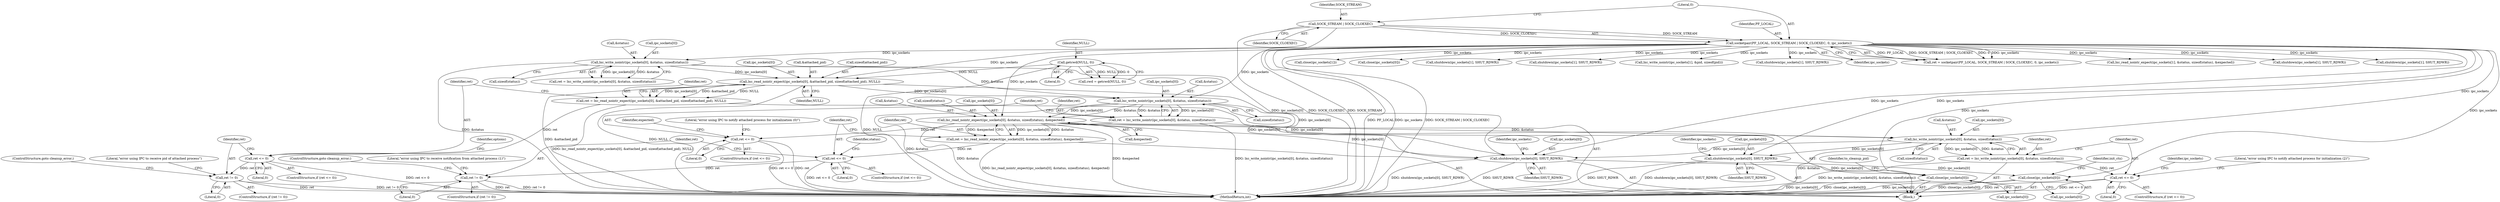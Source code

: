 digraph "0_lxc_81f466d05f2a89cb4f122ef7f593ff3f279b165c_1@API" {
"1000369" [label="(Call,lxc_read_nointr_expect(ipc_sockets[0], &attached_pid, sizeof(attached_pid), NULL))"];
"1000281" [label="(Call,socketpair(PF_LOCAL, SOCK_STREAM | SOCK_CLOEXEC, 0, ipc_sockets))"];
"1000283" [label="(Call,SOCK_STREAM | SOCK_CLOEXEC)"];
"1000351" [label="(Call,lxc_write_nointr(ipc_sockets[0], &status, sizeof(status)))"];
"1000244" [label="(Call,getcwd(NULL, 0))"];
"1000367" [label="(Call,ret = lxc_read_nointr_expect(ipc_sockets[0], &attached_pid, sizeof(attached_pid), NULL))"];
"1000379" [label="(Call,ret <= 0)"];
"1000384" [label="(Call,ret != 0)"];
"1000420" [label="(Call,lxc_write_nointr(ipc_sockets[0], &status, sizeof(status)))"];
"1000418" [label="(Call,ret = lxc_write_nointr(ipc_sockets[0], &status, sizeof(status)))"];
"1000429" [label="(Call,ret <= 0)"];
"1000441" [label="(Call,lxc_read_nointr_expect(ipc_sockets[0], &status, sizeof(status), &expected))"];
"1000439" [label="(Call,ret = lxc_read_nointr_expect(ipc_sockets[0], &status, sizeof(status), &expected))"];
"1000452" [label="(Call,ret <= 0)"];
"1000457" [label="(Call,ret != 0)"];
"1000468" [label="(Call,lxc_write_nointr(ipc_sockets[0], &status, sizeof(status)))"];
"1000466" [label="(Call,ret = lxc_write_nointr(ipc_sockets[0], &status, sizeof(status)))"];
"1000477" [label="(Call,ret <= 0)"];
"1000484" [label="(Call,shutdown(ipc_sockets[0], SHUT_RDWR))"];
"1000489" [label="(Call,close(ipc_sockets[0]))"];
"1000502" [label="(Call,shutdown(ipc_sockets[0], SHUT_RDWR))"];
"1000507" [label="(Call,close(ipc_sockets[0]))"];
"1000509" [label="(Identifier,ipc_sockets)"];
"1000242" [label="(Call,cwd = getcwd(NULL, 0))"];
"1000326" [label="(Call,close(ipc_sockets[1]))"];
"1000385" [label="(Identifier,ret)"];
"1000467" [label="(Identifier,ret)"];
"1000486" [label="(Identifier,ipc_sockets)"];
"1000445" [label="(Call,&status)"];
"1000349" [label="(Call,ret = lxc_write_nointr(ipc_sockets[0], &status, sizeof(status)))"];
"1000464" [label="(Identifier,status)"];
"1000462" [label="(ControlStructure,goto cleanup_error;)"];
"1000522" [label="(Call,close(ipc_sockets[0]))"];
"1000386" [label="(Literal,0)"];
"1000373" [label="(Call,&attached_pid)"];
"1000381" [label="(Literal,0)"];
"1000380" [label="(Identifier,ret)"];
"1000695" [label="(MethodReturn,int)"];
"1000468" [label="(Call,lxc_write_nointr(ipc_sockets[0], &status, sizeof(status)))"];
"1000479" [label="(Literal,0)"];
"1000609" [label="(Call,shutdown(ipc_sockets[1], SHUT_RDWR))"];
"1000494" [label="(Identifier,init_ctx)"];
"1000441" [label="(Call,lxc_read_nointr_expect(ipc_sockets[0], &status, sizeof(status), &expected))"];
"1000461" [label="(Literal,\"error using IPC to receive notification from attached process (1)\")"];
"1000587" [label="(Call,shutdown(ipc_sockets[1], SHUT_RDWR))"];
"1000426" [label="(Call,sizeof(status))"];
"1000454" [label="(Literal,0)"];
"1000447" [label="(Call,sizeof(status))"];
"1000669" [label="(Call,lxc_write_nointr(ipc_sockets[1], &pid, sizeof(pid)))"];
"1000431" [label="(Literal,0)"];
"1000484" [label="(Call,shutdown(ipc_sockets[0], SHUT_RDWR))"];
"1000379" [label="(Call,ret <= 0)"];
"1000352" [label="(Call,ipc_sockets[0])"];
"1000456" [label="(ControlStructure,if (ret != 0))"];
"1000685" [label="(Call,shutdown(ipc_sockets[1], SHUT_RDWR))"];
"1000512" [label="(Identifier,to_cleanup_pid)"];
"1000503" [label="(Call,ipc_sockets[0])"];
"1000287" [label="(Identifier,ipc_sockets)"];
"1000321" [label="(Block,)"];
"1000367" [label="(Call,ret = lxc_read_nointr_expect(ipc_sockets[0], &attached_pid, sizeof(attached_pid), NULL))"];
"1000458" [label="(Identifier,ret)"];
"1000453" [label="(Identifier,ret)"];
"1000457" [label="(Call,ret != 0)"];
"1000477" [label="(Call,ret <= 0)"];
"1000488" [label="(Identifier,SHUT_RDWR)"];
"1000245" [label="(Identifier,NULL)"];
"1000375" [label="(Call,sizeof(attached_pid))"];
"1000452" [label="(Call,ret <= 0)"];
"1000489" [label="(Call,close(ipc_sockets[0]))"];
"1000451" [label="(ControlStructure,if (ret <= 0))"];
"1000428" [label="(ControlStructure,if (ret <= 0))"];
"1000244" [label="(Call,getcwd(NULL, 0))"];
"1000383" [label="(ControlStructure,if (ret != 0))"];
"1000378" [label="(ControlStructure,if (ret <= 0))"];
"1000351" [label="(Call,lxc_write_nointr(ipc_sockets[0], &status, sizeof(status)))"];
"1000285" [label="(Identifier,SOCK_CLOEXEC)"];
"1000279" [label="(Call,ret = socketpair(PF_LOCAL, SOCK_STREAM | SOCK_CLOEXEC, 0, ipc_sockets))"];
"1000482" [label="(Literal,\"error using IPC to notify attached process for initialization (2)\")"];
"1000370" [label="(Call,ipc_sockets[0])"];
"1000437" [label="(Identifier,expected)"];
"1000490" [label="(Call,ipc_sockets[0])"];
"1000491" [label="(Identifier,ipc_sockets)"];
"1000281" [label="(Call,socketpair(PF_LOCAL, SOCK_STREAM | SOCK_CLOEXEC, 0, ipc_sockets))"];
"1000485" [label="(Call,ipc_sockets[0])"];
"1000535" [label="(Call,lxc_read_nointr_expect(ipc_sockets[1], &status, sizeof(status), &expected))"];
"1000474" [label="(Call,sizeof(status))"];
"1000449" [label="(Call,&expected)"];
"1000393" [label="(Identifier,options)"];
"1000421" [label="(Call,ipc_sockets[0])"];
"1000476" [label="(ControlStructure,if (ret <= 0))"];
"1000282" [label="(Identifier,PF_LOCAL)"];
"1000507" [label="(Call,close(ipc_sockets[0]))"];
"1000283" [label="(Call,SOCK_STREAM | SOCK_CLOEXEC)"];
"1000368" [label="(Identifier,ret)"];
"1000420" [label="(Call,lxc_write_nointr(ipc_sockets[0], &status, sizeof(status)))"];
"1000389" [label="(ControlStructure,goto cleanup_error;)"];
"1000384" [label="(Call,ret != 0)"];
"1000369" [label="(Call,lxc_read_nointr_expect(ipc_sockets[0], &attached_pid, sizeof(attached_pid), NULL))"];
"1000439" [label="(Call,ret = lxc_read_nointr_expect(ipc_sockets[0], &status, sizeof(status), &expected))"];
"1000388" [label="(Literal,\"error using IPC to receive pid of attached process\")"];
"1000355" [label="(Call,&status)"];
"1000246" [label="(Literal,0)"];
"1000552" [label="(Call,shutdown(ipc_sockets[1], SHUT_RDWR))"];
"1000424" [label="(Call,&status)"];
"1000478" [label="(Identifier,ret)"];
"1000284" [label="(Identifier,SOCK_STREAM)"];
"1000502" [label="(Call,shutdown(ipc_sockets[0], SHUT_RDWR))"];
"1000286" [label="(Literal,0)"];
"1000466" [label="(Call,ret = lxc_write_nointr(ipc_sockets[0], &status, sizeof(status)))"];
"1000418" [label="(Call,ret = lxc_write_nointr(ipc_sockets[0], &status, sizeof(status)))"];
"1000419" [label="(Identifier,ret)"];
"1000472" [label="(Call,&status)"];
"1000508" [label="(Call,ipc_sockets[0])"];
"1000506" [label="(Identifier,SHUT_RDWR)"];
"1000377" [label="(Identifier,NULL)"];
"1000659" [label="(Call,shutdown(ipc_sockets[1], SHUT_RDWR))"];
"1000429" [label="(Call,ret <= 0)"];
"1000434" [label="(Literal,\"error using IPC to notify attached process for initialization (0)\")"];
"1000430" [label="(Identifier,ret)"];
"1000440" [label="(Identifier,ret)"];
"1000357" [label="(Call,sizeof(status))"];
"1000469" [label="(Call,ipc_sockets[0])"];
"1000459" [label="(Literal,0)"];
"1000442" [label="(Call,ipc_sockets[0])"];
"1000369" -> "1000367"  [label="AST: "];
"1000369" -> "1000377"  [label="CFG: "];
"1000370" -> "1000369"  [label="AST: "];
"1000373" -> "1000369"  [label="AST: "];
"1000375" -> "1000369"  [label="AST: "];
"1000377" -> "1000369"  [label="AST: "];
"1000367" -> "1000369"  [label="CFG: "];
"1000369" -> "1000695"  [label="DDG: NULL"];
"1000369" -> "1000695"  [label="DDG: &attached_pid"];
"1000369" -> "1000367"  [label="DDG: ipc_sockets[0]"];
"1000369" -> "1000367"  [label="DDG: &attached_pid"];
"1000369" -> "1000367"  [label="DDG: NULL"];
"1000281" -> "1000369"  [label="DDG: ipc_sockets"];
"1000351" -> "1000369"  [label="DDG: ipc_sockets[0]"];
"1000244" -> "1000369"  [label="DDG: NULL"];
"1000369" -> "1000420"  [label="DDG: ipc_sockets[0]"];
"1000369" -> "1000502"  [label="DDG: ipc_sockets[0]"];
"1000281" -> "1000279"  [label="AST: "];
"1000281" -> "1000287"  [label="CFG: "];
"1000282" -> "1000281"  [label="AST: "];
"1000283" -> "1000281"  [label="AST: "];
"1000286" -> "1000281"  [label="AST: "];
"1000287" -> "1000281"  [label="AST: "];
"1000279" -> "1000281"  [label="CFG: "];
"1000281" -> "1000695"  [label="DDG: PF_LOCAL"];
"1000281" -> "1000695"  [label="DDG: ipc_sockets"];
"1000281" -> "1000695"  [label="DDG: SOCK_STREAM | SOCK_CLOEXEC"];
"1000281" -> "1000279"  [label="DDG: PF_LOCAL"];
"1000281" -> "1000279"  [label="DDG: SOCK_STREAM | SOCK_CLOEXEC"];
"1000281" -> "1000279"  [label="DDG: 0"];
"1000281" -> "1000279"  [label="DDG: ipc_sockets"];
"1000283" -> "1000281"  [label="DDG: SOCK_STREAM"];
"1000283" -> "1000281"  [label="DDG: SOCK_CLOEXEC"];
"1000281" -> "1000326"  [label="DDG: ipc_sockets"];
"1000281" -> "1000351"  [label="DDG: ipc_sockets"];
"1000281" -> "1000420"  [label="DDG: ipc_sockets"];
"1000281" -> "1000441"  [label="DDG: ipc_sockets"];
"1000281" -> "1000468"  [label="DDG: ipc_sockets"];
"1000281" -> "1000484"  [label="DDG: ipc_sockets"];
"1000281" -> "1000489"  [label="DDG: ipc_sockets"];
"1000281" -> "1000502"  [label="DDG: ipc_sockets"];
"1000281" -> "1000507"  [label="DDG: ipc_sockets"];
"1000281" -> "1000522"  [label="DDG: ipc_sockets"];
"1000281" -> "1000535"  [label="DDG: ipc_sockets"];
"1000281" -> "1000552"  [label="DDG: ipc_sockets"];
"1000281" -> "1000587"  [label="DDG: ipc_sockets"];
"1000281" -> "1000609"  [label="DDG: ipc_sockets"];
"1000281" -> "1000659"  [label="DDG: ipc_sockets"];
"1000281" -> "1000669"  [label="DDG: ipc_sockets"];
"1000281" -> "1000685"  [label="DDG: ipc_sockets"];
"1000283" -> "1000285"  [label="CFG: "];
"1000284" -> "1000283"  [label="AST: "];
"1000285" -> "1000283"  [label="AST: "];
"1000286" -> "1000283"  [label="CFG: "];
"1000283" -> "1000695"  [label="DDG: SOCK_CLOEXEC"];
"1000283" -> "1000695"  [label="DDG: SOCK_STREAM"];
"1000351" -> "1000349"  [label="AST: "];
"1000351" -> "1000357"  [label="CFG: "];
"1000352" -> "1000351"  [label="AST: "];
"1000355" -> "1000351"  [label="AST: "];
"1000357" -> "1000351"  [label="AST: "];
"1000349" -> "1000351"  [label="CFG: "];
"1000351" -> "1000695"  [label="DDG: &status"];
"1000351" -> "1000349"  [label="DDG: ipc_sockets[0]"];
"1000351" -> "1000349"  [label="DDG: &status"];
"1000351" -> "1000420"  [label="DDG: &status"];
"1000351" -> "1000502"  [label="DDG: ipc_sockets[0]"];
"1000244" -> "1000242"  [label="AST: "];
"1000244" -> "1000246"  [label="CFG: "];
"1000245" -> "1000244"  [label="AST: "];
"1000246" -> "1000244"  [label="AST: "];
"1000242" -> "1000244"  [label="CFG: "];
"1000244" -> "1000695"  [label="DDG: NULL"];
"1000244" -> "1000242"  [label="DDG: NULL"];
"1000244" -> "1000242"  [label="DDG: 0"];
"1000367" -> "1000321"  [label="AST: "];
"1000368" -> "1000367"  [label="AST: "];
"1000380" -> "1000367"  [label="CFG: "];
"1000367" -> "1000695"  [label="DDG: lxc_read_nointr_expect(ipc_sockets[0], &attached_pid, sizeof(attached_pid), NULL)"];
"1000367" -> "1000379"  [label="DDG: ret"];
"1000379" -> "1000378"  [label="AST: "];
"1000379" -> "1000381"  [label="CFG: "];
"1000380" -> "1000379"  [label="AST: "];
"1000381" -> "1000379"  [label="AST: "];
"1000385" -> "1000379"  [label="CFG: "];
"1000393" -> "1000379"  [label="CFG: "];
"1000379" -> "1000695"  [label="DDG: ret <= 0"];
"1000379" -> "1000384"  [label="DDG: ret"];
"1000384" -> "1000383"  [label="AST: "];
"1000384" -> "1000386"  [label="CFG: "];
"1000385" -> "1000384"  [label="AST: "];
"1000386" -> "1000384"  [label="AST: "];
"1000388" -> "1000384"  [label="CFG: "];
"1000389" -> "1000384"  [label="CFG: "];
"1000384" -> "1000695"  [label="DDG: ret != 0"];
"1000384" -> "1000695"  [label="DDG: ret"];
"1000420" -> "1000418"  [label="AST: "];
"1000420" -> "1000426"  [label="CFG: "];
"1000421" -> "1000420"  [label="AST: "];
"1000424" -> "1000420"  [label="AST: "];
"1000426" -> "1000420"  [label="AST: "];
"1000418" -> "1000420"  [label="CFG: "];
"1000420" -> "1000695"  [label="DDG: &status"];
"1000420" -> "1000418"  [label="DDG: ipc_sockets[0]"];
"1000420" -> "1000418"  [label="DDG: &status"];
"1000420" -> "1000441"  [label="DDG: ipc_sockets[0]"];
"1000420" -> "1000441"  [label="DDG: &status"];
"1000420" -> "1000502"  [label="DDG: ipc_sockets[0]"];
"1000418" -> "1000321"  [label="AST: "];
"1000419" -> "1000418"  [label="AST: "];
"1000430" -> "1000418"  [label="CFG: "];
"1000418" -> "1000695"  [label="DDG: lxc_write_nointr(ipc_sockets[0], &status, sizeof(status))"];
"1000418" -> "1000429"  [label="DDG: ret"];
"1000429" -> "1000428"  [label="AST: "];
"1000429" -> "1000431"  [label="CFG: "];
"1000430" -> "1000429"  [label="AST: "];
"1000431" -> "1000429"  [label="AST: "];
"1000434" -> "1000429"  [label="CFG: "];
"1000437" -> "1000429"  [label="CFG: "];
"1000429" -> "1000695"  [label="DDG: ret"];
"1000429" -> "1000695"  [label="DDG: ret <= 0"];
"1000441" -> "1000439"  [label="AST: "];
"1000441" -> "1000449"  [label="CFG: "];
"1000442" -> "1000441"  [label="AST: "];
"1000445" -> "1000441"  [label="AST: "];
"1000447" -> "1000441"  [label="AST: "];
"1000449" -> "1000441"  [label="AST: "];
"1000439" -> "1000441"  [label="CFG: "];
"1000441" -> "1000695"  [label="DDG: &expected"];
"1000441" -> "1000695"  [label="DDG: &status"];
"1000441" -> "1000439"  [label="DDG: ipc_sockets[0]"];
"1000441" -> "1000439"  [label="DDG: &status"];
"1000441" -> "1000439"  [label="DDG: &expected"];
"1000441" -> "1000468"  [label="DDG: ipc_sockets[0]"];
"1000441" -> "1000468"  [label="DDG: &status"];
"1000441" -> "1000502"  [label="DDG: ipc_sockets[0]"];
"1000439" -> "1000321"  [label="AST: "];
"1000440" -> "1000439"  [label="AST: "];
"1000453" -> "1000439"  [label="CFG: "];
"1000439" -> "1000695"  [label="DDG: lxc_read_nointr_expect(ipc_sockets[0], &status, sizeof(status), &expected)"];
"1000439" -> "1000452"  [label="DDG: ret"];
"1000452" -> "1000451"  [label="AST: "];
"1000452" -> "1000454"  [label="CFG: "];
"1000453" -> "1000452"  [label="AST: "];
"1000454" -> "1000452"  [label="AST: "];
"1000458" -> "1000452"  [label="CFG: "];
"1000464" -> "1000452"  [label="CFG: "];
"1000452" -> "1000695"  [label="DDG: ret <= 0"];
"1000452" -> "1000457"  [label="DDG: ret"];
"1000457" -> "1000456"  [label="AST: "];
"1000457" -> "1000459"  [label="CFG: "];
"1000458" -> "1000457"  [label="AST: "];
"1000459" -> "1000457"  [label="AST: "];
"1000461" -> "1000457"  [label="CFG: "];
"1000462" -> "1000457"  [label="CFG: "];
"1000457" -> "1000695"  [label="DDG: ret != 0"];
"1000457" -> "1000695"  [label="DDG: ret"];
"1000468" -> "1000466"  [label="AST: "];
"1000468" -> "1000474"  [label="CFG: "];
"1000469" -> "1000468"  [label="AST: "];
"1000472" -> "1000468"  [label="AST: "];
"1000474" -> "1000468"  [label="AST: "];
"1000466" -> "1000468"  [label="CFG: "];
"1000468" -> "1000695"  [label="DDG: &status"];
"1000468" -> "1000466"  [label="DDG: ipc_sockets[0]"];
"1000468" -> "1000466"  [label="DDG: &status"];
"1000468" -> "1000484"  [label="DDG: ipc_sockets[0]"];
"1000468" -> "1000502"  [label="DDG: ipc_sockets[0]"];
"1000466" -> "1000321"  [label="AST: "];
"1000467" -> "1000466"  [label="AST: "];
"1000478" -> "1000466"  [label="CFG: "];
"1000466" -> "1000695"  [label="DDG: lxc_write_nointr(ipc_sockets[0], &status, sizeof(status))"];
"1000466" -> "1000477"  [label="DDG: ret"];
"1000477" -> "1000476"  [label="AST: "];
"1000477" -> "1000479"  [label="CFG: "];
"1000478" -> "1000477"  [label="AST: "];
"1000479" -> "1000477"  [label="AST: "];
"1000482" -> "1000477"  [label="CFG: "];
"1000486" -> "1000477"  [label="CFG: "];
"1000477" -> "1000695"  [label="DDG: ret <= 0"];
"1000477" -> "1000695"  [label="DDG: ret"];
"1000484" -> "1000321"  [label="AST: "];
"1000484" -> "1000488"  [label="CFG: "];
"1000485" -> "1000484"  [label="AST: "];
"1000488" -> "1000484"  [label="AST: "];
"1000491" -> "1000484"  [label="CFG: "];
"1000484" -> "1000695"  [label="DDG: SHUT_RDWR"];
"1000484" -> "1000695"  [label="DDG: shutdown(ipc_sockets[0], SHUT_RDWR)"];
"1000484" -> "1000489"  [label="DDG: ipc_sockets[0]"];
"1000489" -> "1000321"  [label="AST: "];
"1000489" -> "1000490"  [label="CFG: "];
"1000490" -> "1000489"  [label="AST: "];
"1000494" -> "1000489"  [label="CFG: "];
"1000489" -> "1000695"  [label="DDG: close(ipc_sockets[0])"];
"1000489" -> "1000695"  [label="DDG: ipc_sockets[0]"];
"1000502" -> "1000321"  [label="AST: "];
"1000502" -> "1000506"  [label="CFG: "];
"1000503" -> "1000502"  [label="AST: "];
"1000506" -> "1000502"  [label="AST: "];
"1000509" -> "1000502"  [label="CFG: "];
"1000502" -> "1000695"  [label="DDG: SHUT_RDWR"];
"1000502" -> "1000695"  [label="DDG: shutdown(ipc_sockets[0], SHUT_RDWR)"];
"1000502" -> "1000507"  [label="DDG: ipc_sockets[0]"];
"1000507" -> "1000321"  [label="AST: "];
"1000507" -> "1000508"  [label="CFG: "];
"1000508" -> "1000507"  [label="AST: "];
"1000512" -> "1000507"  [label="CFG: "];
"1000507" -> "1000695"  [label="DDG: close(ipc_sockets[0])"];
"1000507" -> "1000695"  [label="DDG: ipc_sockets[0]"];
}
